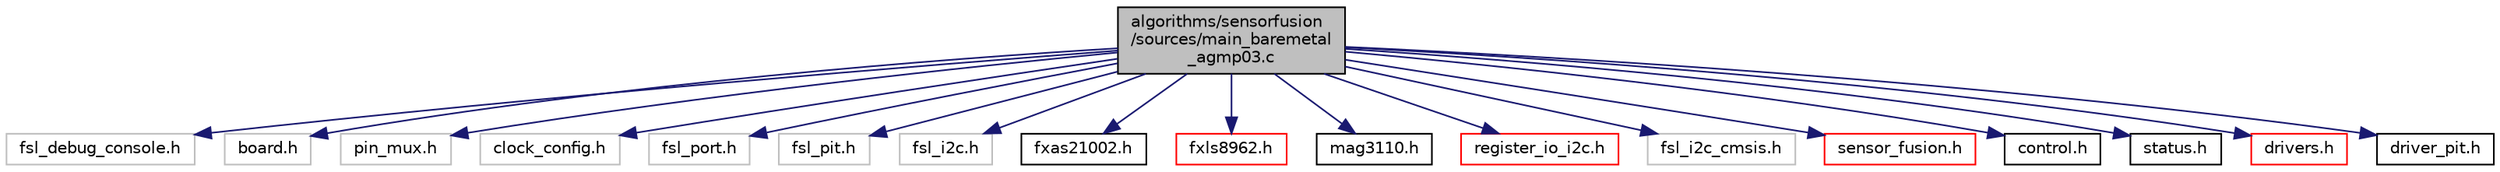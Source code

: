 digraph "algorithms/sensorfusion/sources/main_baremetal_agmp03.c"
{
  edge [fontname="Helvetica",fontsize="10",labelfontname="Helvetica",labelfontsize="10"];
  node [fontname="Helvetica",fontsize="10",shape=record];
  Node0 [label="algorithms/sensorfusion\l/sources/main_baremetal\l_agmp03.c",height=0.2,width=0.4,color="black", fillcolor="grey75", style="filled", fontcolor="black"];
  Node0 -> Node1 [color="midnightblue",fontsize="10",style="solid",fontname="Helvetica"];
  Node1 [label="fsl_debug_console.h",height=0.2,width=0.4,color="grey75", fillcolor="white", style="filled"];
  Node0 -> Node2 [color="midnightblue",fontsize="10",style="solid",fontname="Helvetica"];
  Node2 [label="board.h",height=0.2,width=0.4,color="grey75", fillcolor="white", style="filled"];
  Node0 -> Node3 [color="midnightblue",fontsize="10",style="solid",fontname="Helvetica"];
  Node3 [label="pin_mux.h",height=0.2,width=0.4,color="grey75", fillcolor="white", style="filled"];
  Node0 -> Node4 [color="midnightblue",fontsize="10",style="solid",fontname="Helvetica"];
  Node4 [label="clock_config.h",height=0.2,width=0.4,color="grey75", fillcolor="white", style="filled"];
  Node0 -> Node5 [color="midnightblue",fontsize="10",style="solid",fontname="Helvetica"];
  Node5 [label="fsl_port.h",height=0.2,width=0.4,color="grey75", fillcolor="white", style="filled"];
  Node0 -> Node6 [color="midnightblue",fontsize="10",style="solid",fontname="Helvetica"];
  Node6 [label="fsl_pit.h",height=0.2,width=0.4,color="grey75", fillcolor="white", style="filled"];
  Node0 -> Node7 [color="midnightblue",fontsize="10",style="solid",fontname="Helvetica"];
  Node7 [label="fsl_i2c.h",height=0.2,width=0.4,color="grey75", fillcolor="white", style="filled"];
  Node0 -> Node8 [color="midnightblue",fontsize="10",style="solid",fontname="Helvetica"];
  Node8 [label="fxas21002.h",height=0.2,width=0.4,color="black", fillcolor="white", style="filled",URL="$fxas21002_8h.html",tooltip="The fxas21002.h contains the fxas21002 sensor register definitions and its bit mask. "];
  Node0 -> Node9 [color="midnightblue",fontsize="10",style="solid",fontname="Helvetica"];
  Node9 [label="fxls8962.h",height=0.2,width=0.4,color="red", fillcolor="white", style="filled",URL="$fxls8962_8h.html",tooltip="This file contains the FXLS8962 Accelerometer register definitions, access macros, and device access functions. "];
  Node0 -> Node13 [color="midnightblue",fontsize="10",style="solid",fontname="Helvetica"];
  Node13 [label="mag3110.h",height=0.2,width=0.4,color="black", fillcolor="white", style="filled",URL="$mag3110_8h.html"];
  Node0 -> Node14 [color="midnightblue",fontsize="10",style="solid",fontname="Helvetica"];
  Node14 [label="register_io_i2c.h",height=0.2,width=0.4,color="red", fillcolor="white", style="filled",URL="$register__io__i2c_8h.html",tooltip="The register_io_i2c.h file declares low-level interface functions for reading and writing sensor regi..."];
  Node0 -> Node17 [color="midnightblue",fontsize="10",style="solid",fontname="Helvetica"];
  Node17 [label="fsl_i2c_cmsis.h",height=0.2,width=0.4,color="grey75", fillcolor="white", style="filled"];
  Node0 -> Node18 [color="midnightblue",fontsize="10",style="solid",fontname="Helvetica"];
  Node18 [label="sensor_fusion.h",height=0.2,width=0.4,color="red", fillcolor="white", style="filled",URL="$sensor__fusion_8h.html",tooltip="The sensor_fusion.h file implements the top level programming interface. "];
  Node0 -> Node29 [color="midnightblue",fontsize="10",style="solid",fontname="Helvetica"];
  Node29 [label="control.h",height=0.2,width=0.4,color="black", fillcolor="white", style="filled",URL="$control_8h.html",tooltip="Defines control sub-system. "];
  Node0 -> Node30 [color="midnightblue",fontsize="10",style="solid",fontname="Helvetica"];
  Node30 [label="status.h",height=0.2,width=0.4,color="black", fillcolor="white", style="filled",URL="$status_8h.html",tooltip="Application-specific status subsystem. "];
  Node0 -> Node31 [color="midnightblue",fontsize="10",style="solid",fontname="Helvetica"];
  Node31 [label="drivers.h",height=0.2,width=0.4,color="red", fillcolor="white", style="filled",URL="$drivers_8h.html",tooltip="Provides function prototypes for driver level interfaces. "];
  Node0 -> Node32 [color="midnightblue",fontsize="10",style="solid",fontname="Helvetica"];
  Node32 [label="driver_pit.h",height=0.2,width=0.4,color="black", fillcolor="white", style="filled",URL="$driver__pit_8h.html",tooltip="Provides a simple abstraction for a periodic interval timer. "];
}
